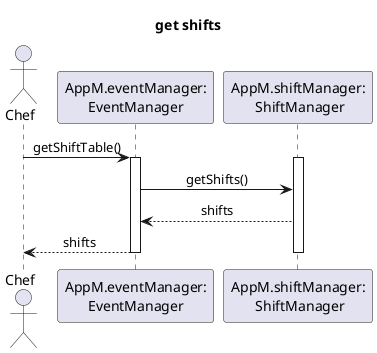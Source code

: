 @startuml
skinparam defaultTextAlignment center
skinparam SequenceMessageAlign center

title get shifts
Actor Chef as ch
participant "AppM.eventManager:\nEventManager" as EventManager
participant "AppM.shiftManager:\n ShiftManager" as ShiftManager

    ch ->  EventManager: getShiftTable()
activate EventManager
activate ShiftManager
    EventManager ->  ShiftManager: getShifts()
    ShiftManager -->  EventManager: shifts
    EventManager -->  ch: shifts
deactivate EventManager
deactivate ShiftManager
@enduml

